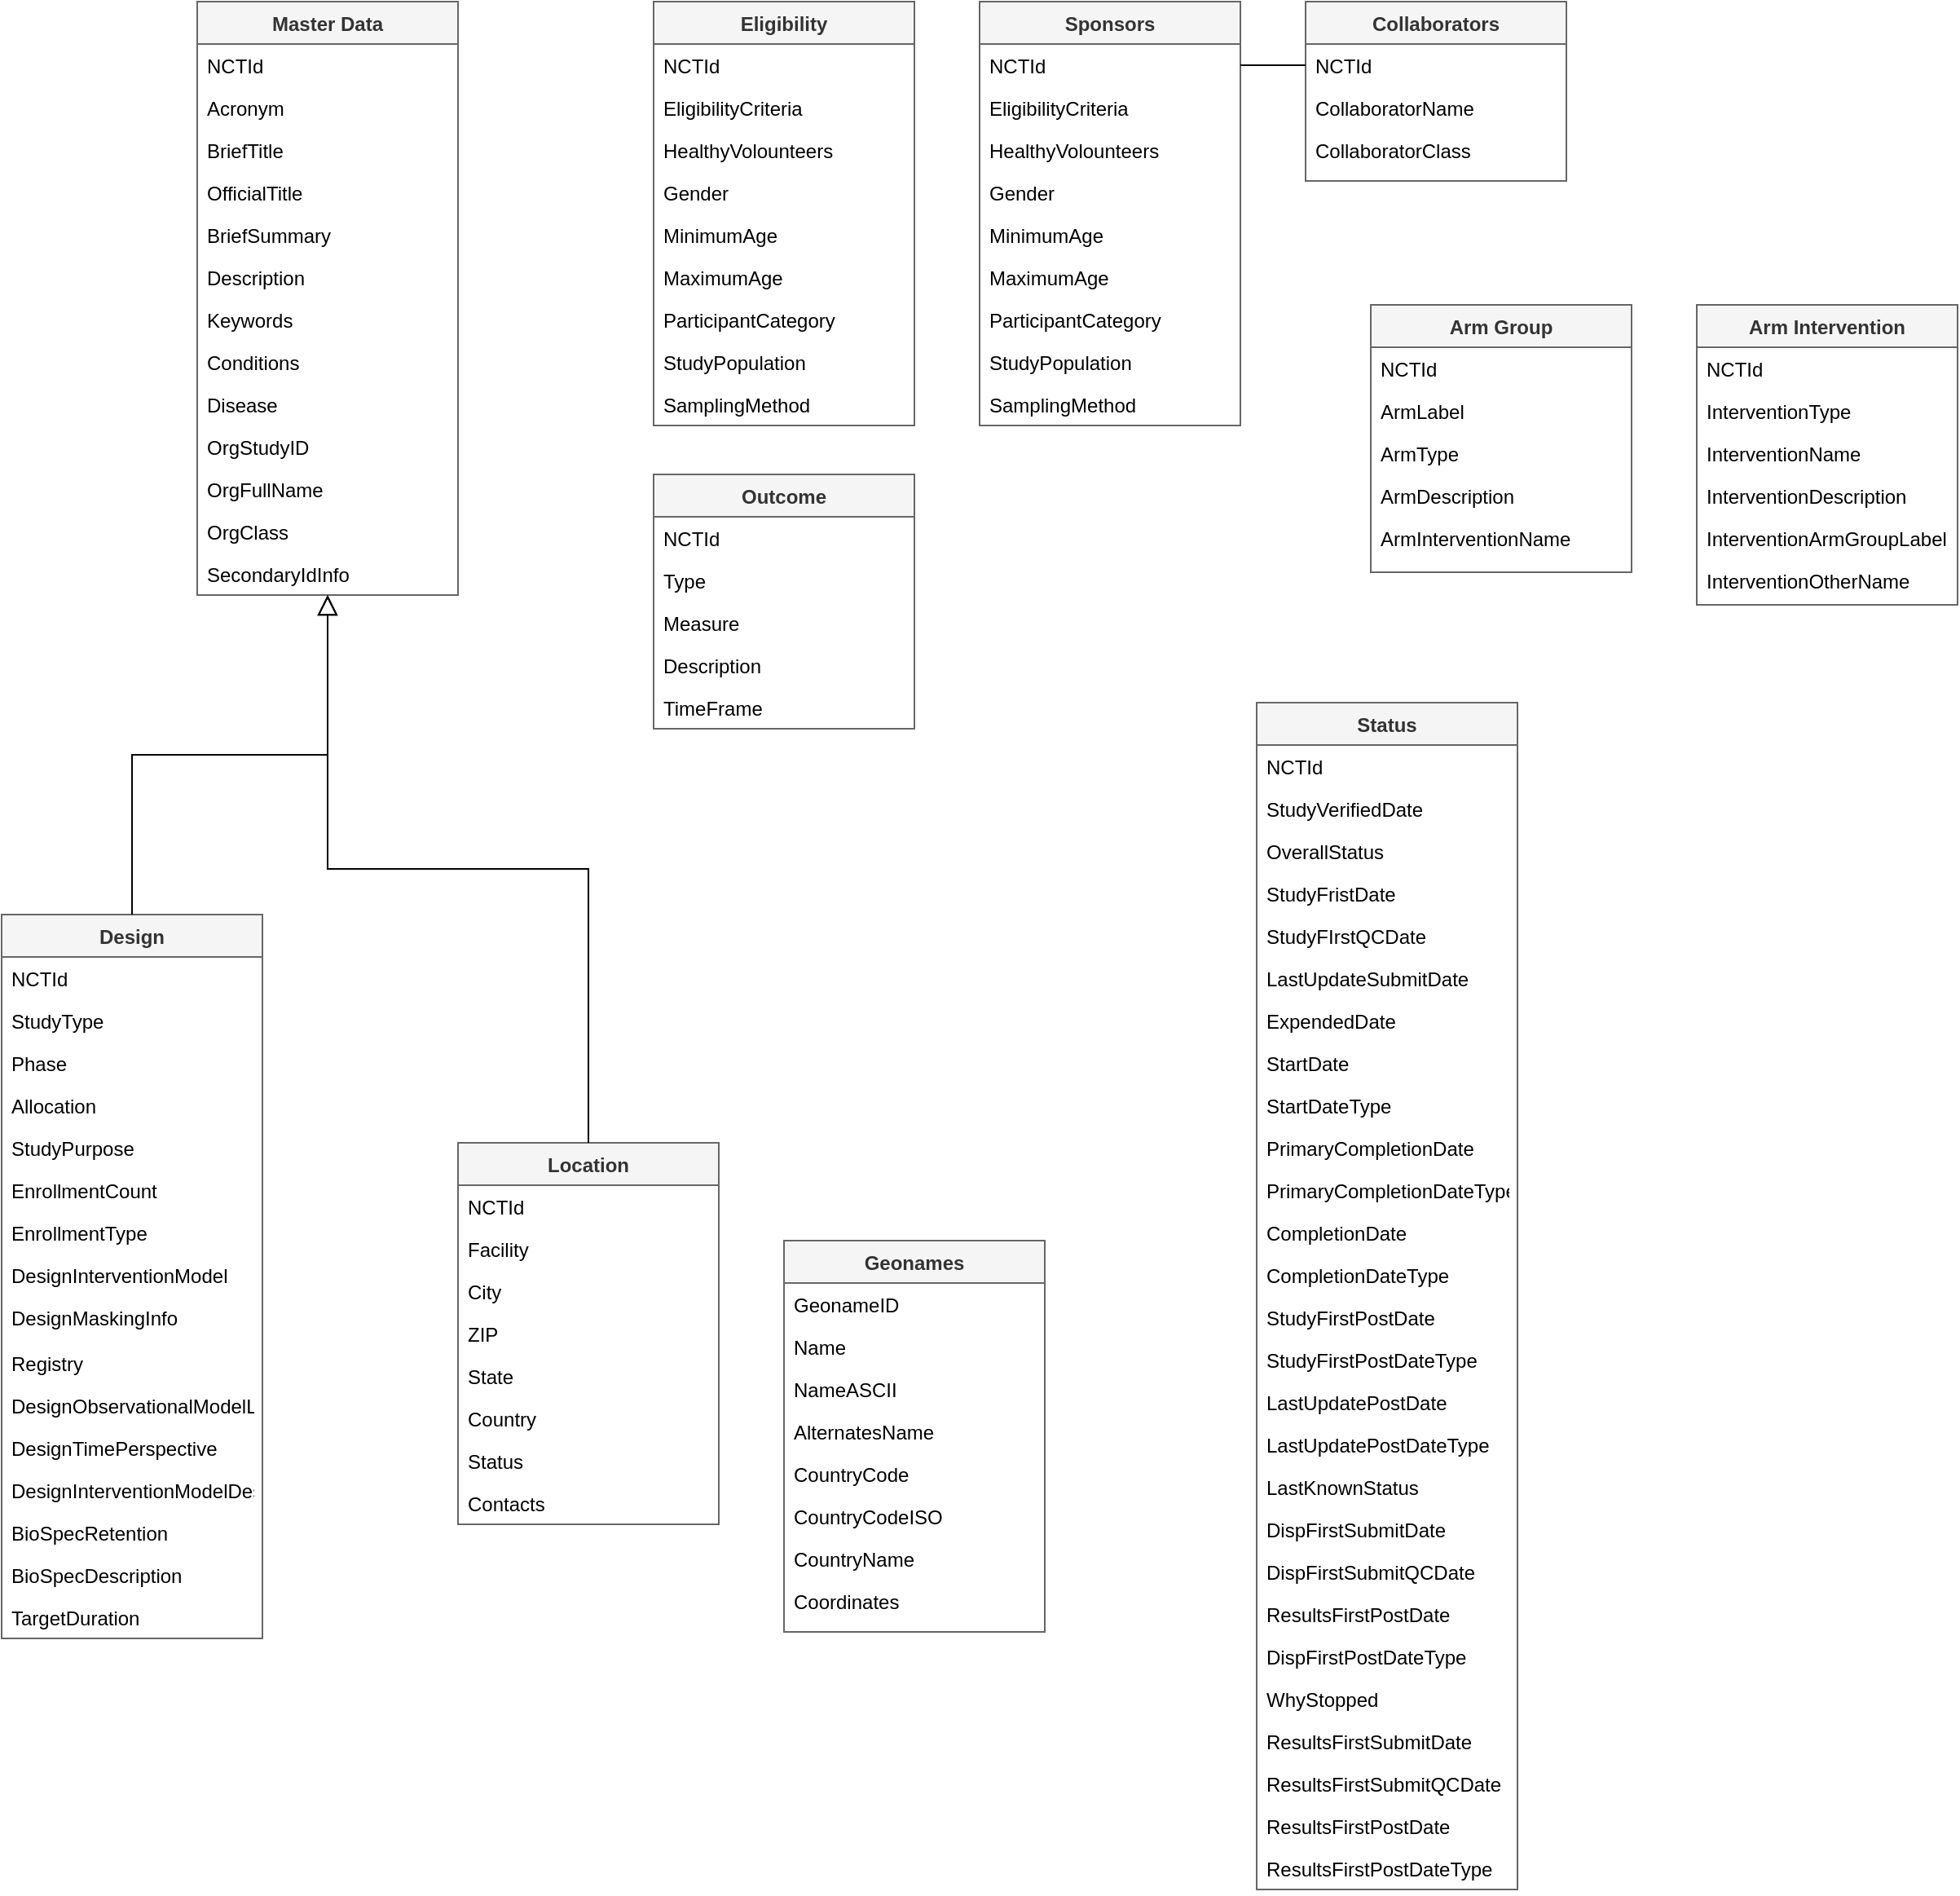 <mxfile version="22.0.4" type="github">
  <diagram id="C5RBs43oDa-KdzZeNtuy" name="Page-1">
    <mxGraphModel dx="1500" dy="809" grid="1" gridSize="10" guides="1" tooltips="1" connect="1" arrows="1" fold="1" page="1" pageScale="1" pageWidth="827" pageHeight="1169" math="0" shadow="0">
      <root>
        <mxCell id="WIyWlLk6GJQsqaUBKTNV-0" />
        <mxCell id="WIyWlLk6GJQsqaUBKTNV-1" parent="WIyWlLk6GJQsqaUBKTNV-0" />
        <mxCell id="zkfFHV4jXpPFQw0GAbJ--0" value="Master Data" style="swimlane;fontStyle=1;align=center;verticalAlign=top;childLayout=stackLayout;horizontal=1;startSize=26;horizontalStack=0;resizeParent=1;resizeLast=0;collapsible=1;marginBottom=0;rounded=0;shadow=0;strokeWidth=1;labelBackgroundColor=none;fillColor=#f5f5f5;fontColor=#333333;strokeColor=#666666;" parent="WIyWlLk6GJQsqaUBKTNV-1" vertex="1">
          <mxGeometry x="200" y="40" width="160" height="364" as="geometry">
            <mxRectangle x="230" y="140" width="160" height="26" as="alternateBounds" />
          </mxGeometry>
        </mxCell>
        <mxCell id="zkfFHV4jXpPFQw0GAbJ--3" value="NCTId" style="text;align=left;verticalAlign=top;spacingLeft=4;spacingRight=4;overflow=hidden;rotatable=0;points=[[0,0.5],[1,0.5]];portConstraint=eastwest;rounded=0;shadow=0;html=0;" parent="zkfFHV4jXpPFQw0GAbJ--0" vertex="1">
          <mxGeometry y="26" width="160" height="26" as="geometry" />
        </mxCell>
        <mxCell id="zkfFHV4jXpPFQw0GAbJ--1" value="Acronym" style="text;align=left;verticalAlign=top;spacingLeft=4;spacingRight=4;overflow=hidden;rotatable=0;points=[[0,0.5],[1,0.5]];portConstraint=eastwest;" parent="zkfFHV4jXpPFQw0GAbJ--0" vertex="1">
          <mxGeometry y="52" width="160" height="26" as="geometry" />
        </mxCell>
        <mxCell id="oVk5hNK8QP9wnkjPrbVl-4" value="BriefTitle" style="text;align=left;verticalAlign=top;spacingLeft=4;spacingRight=4;overflow=hidden;rotatable=0;points=[[0,0.5],[1,0.5]];portConstraint=eastwest;rounded=0;shadow=0;html=0;" parent="zkfFHV4jXpPFQw0GAbJ--0" vertex="1">
          <mxGeometry y="78" width="160" height="26" as="geometry" />
        </mxCell>
        <mxCell id="alWM_vylCskYDQB-iu7o-1" value="OfficialTitle" style="text;align=left;verticalAlign=top;spacingLeft=4;spacingRight=4;overflow=hidden;rotatable=0;points=[[0,0.5],[1,0.5]];portConstraint=eastwest;rounded=0;shadow=0;html=0;" parent="zkfFHV4jXpPFQw0GAbJ--0" vertex="1">
          <mxGeometry y="104" width="160" height="26" as="geometry" />
        </mxCell>
        <mxCell id="alWM_vylCskYDQB-iu7o-2" value="BriefSummary" style="text;align=left;verticalAlign=top;spacingLeft=4;spacingRight=4;overflow=hidden;rotatable=0;points=[[0,0.5],[1,0.5]];portConstraint=eastwest;rounded=0;shadow=0;html=0;" parent="zkfFHV4jXpPFQw0GAbJ--0" vertex="1">
          <mxGeometry y="130" width="160" height="26" as="geometry" />
        </mxCell>
        <mxCell id="alWM_vylCskYDQB-iu7o-5" value="Description" style="text;align=left;verticalAlign=top;spacingLeft=4;spacingRight=4;overflow=hidden;rotatable=0;points=[[0,0.5],[1,0.5]];portConstraint=eastwest;rounded=0;shadow=0;html=0;" parent="zkfFHV4jXpPFQw0GAbJ--0" vertex="1">
          <mxGeometry y="156" width="160" height="26" as="geometry" />
        </mxCell>
        <mxCell id="alWM_vylCskYDQB-iu7o-4" value="Keywords" style="text;align=left;verticalAlign=top;spacingLeft=4;spacingRight=4;overflow=hidden;rotatable=0;points=[[0,0.5],[1,0.5]];portConstraint=eastwest;rounded=0;shadow=0;html=0;" parent="zkfFHV4jXpPFQw0GAbJ--0" vertex="1">
          <mxGeometry y="182" width="160" height="26" as="geometry" />
        </mxCell>
        <mxCell id="alWM_vylCskYDQB-iu7o-3" value="Conditions" style="text;align=left;verticalAlign=top;spacingLeft=4;spacingRight=4;overflow=hidden;rotatable=0;points=[[0,0.5],[1,0.5]];portConstraint=eastwest;rounded=0;shadow=0;html=0;" parent="zkfFHV4jXpPFQw0GAbJ--0" vertex="1">
          <mxGeometry y="208" width="160" height="26" as="geometry" />
        </mxCell>
        <mxCell id="oVk5hNK8QP9wnkjPrbVl-3" value="Disease" style="text;align=left;verticalAlign=top;spacingLeft=4;spacingRight=4;overflow=hidden;rotatable=0;points=[[0,0.5],[1,0.5]];portConstraint=eastwest;rounded=0;shadow=0;html=0;" parent="zkfFHV4jXpPFQw0GAbJ--0" vertex="1">
          <mxGeometry y="234" width="160" height="26" as="geometry" />
        </mxCell>
        <mxCell id="oVk5hNK8QP9wnkjPrbVl-2" value="OrgStudyID" style="text;align=left;verticalAlign=top;spacingLeft=4;spacingRight=4;overflow=hidden;rotatable=0;points=[[0,0.5],[1,0.5]];portConstraint=eastwest;rounded=0;shadow=0;html=0;" parent="zkfFHV4jXpPFQw0GAbJ--0" vertex="1">
          <mxGeometry y="260" width="160" height="26" as="geometry" />
        </mxCell>
        <mxCell id="oVk5hNK8QP9wnkjPrbVl-1" value="OrgFullName" style="text;align=left;verticalAlign=top;spacingLeft=4;spacingRight=4;overflow=hidden;rotatable=0;points=[[0,0.5],[1,0.5]];portConstraint=eastwest;rounded=0;shadow=0;html=0;" parent="zkfFHV4jXpPFQw0GAbJ--0" vertex="1">
          <mxGeometry y="286" width="160" height="26" as="geometry" />
        </mxCell>
        <mxCell id="oVk5hNK8QP9wnkjPrbVl-0" value="OrgClass" style="text;align=left;verticalAlign=top;spacingLeft=4;spacingRight=4;overflow=hidden;rotatable=0;points=[[0,0.5],[1,0.5]];portConstraint=eastwest;rounded=0;shadow=0;html=0;" parent="zkfFHV4jXpPFQw0GAbJ--0" vertex="1">
          <mxGeometry y="312" width="160" height="26" as="geometry" />
        </mxCell>
        <mxCell id="oVk5hNK8QP9wnkjPrbVl-5" value="SecondaryIdInfo" style="text;align=left;verticalAlign=top;spacingLeft=4;spacingRight=4;overflow=hidden;rotatable=0;points=[[0,0.5],[1,0.5]];portConstraint=eastwest;rounded=0;shadow=0;html=0;" parent="zkfFHV4jXpPFQw0GAbJ--0" vertex="1">
          <mxGeometry y="338" width="160" height="26" as="geometry" />
        </mxCell>
        <mxCell id="zkfFHV4jXpPFQw0GAbJ--6" value="Design" style="swimlane;fontStyle=1;align=center;verticalAlign=top;childLayout=stackLayout;horizontal=1;startSize=26;horizontalStack=0;resizeParent=1;resizeLast=0;collapsible=1;marginBottom=0;rounded=0;shadow=0;strokeWidth=1;fillColor=#f5f5f5;fontColor=#333333;strokeColor=#666666;" parent="WIyWlLk6GJQsqaUBKTNV-1" vertex="1">
          <mxGeometry x="80" y="600" width="160" height="444" as="geometry">
            <mxRectangle x="130" y="380" width="160" height="26" as="alternateBounds" />
          </mxGeometry>
        </mxCell>
        <mxCell id="zkfFHV4jXpPFQw0GAbJ--8" value="NCTId" style="text;align=left;verticalAlign=top;spacingLeft=4;spacingRight=4;overflow=hidden;rotatable=0;points=[[0,0.5],[1,0.5]];portConstraint=eastwest;rounded=0;shadow=0;html=0;" parent="zkfFHV4jXpPFQw0GAbJ--6" vertex="1">
          <mxGeometry y="26" width="160" height="26" as="geometry" />
        </mxCell>
        <mxCell id="oVk5hNK8QP9wnkjPrbVl-53" value="StudyType" style="text;align=left;verticalAlign=top;spacingLeft=4;spacingRight=4;overflow=hidden;rotatable=0;points=[[0,0.5],[1,0.5]];portConstraint=eastwest;rounded=0;shadow=0;html=0;" parent="zkfFHV4jXpPFQw0GAbJ--6" vertex="1">
          <mxGeometry y="52" width="160" height="26" as="geometry" />
        </mxCell>
        <mxCell id="oVk5hNK8QP9wnkjPrbVl-52" value="Phase" style="text;align=left;verticalAlign=top;spacingLeft=4;spacingRight=4;overflow=hidden;rotatable=0;points=[[0,0.5],[1,0.5]];portConstraint=eastwest;rounded=0;shadow=0;html=0;" parent="zkfFHV4jXpPFQw0GAbJ--6" vertex="1">
          <mxGeometry y="78" width="160" height="26" as="geometry" />
        </mxCell>
        <mxCell id="oVk5hNK8QP9wnkjPrbVl-51" value="Allocation" style="text;align=left;verticalAlign=top;spacingLeft=4;spacingRight=4;overflow=hidden;rotatable=0;points=[[0,0.5],[1,0.5]];portConstraint=eastwest;rounded=0;shadow=0;html=0;" parent="zkfFHV4jXpPFQw0GAbJ--6" vertex="1">
          <mxGeometry y="104" width="160" height="26" as="geometry" />
        </mxCell>
        <mxCell id="oVk5hNK8QP9wnkjPrbVl-49" value="StudyPurpose" style="text;align=left;verticalAlign=top;spacingLeft=4;spacingRight=4;overflow=hidden;rotatable=0;points=[[0,0.5],[1,0.5]];portConstraint=eastwest;rounded=0;shadow=0;html=0;" parent="zkfFHV4jXpPFQw0GAbJ--6" vertex="1">
          <mxGeometry y="130" width="160" height="26" as="geometry" />
        </mxCell>
        <mxCell id="oVk5hNK8QP9wnkjPrbVl-47" value="EnrollmentCount" style="text;align=left;verticalAlign=top;spacingLeft=4;spacingRight=4;overflow=hidden;rotatable=0;points=[[0,0.5],[1,0.5]];portConstraint=eastwest;rounded=0;shadow=0;html=0;" parent="zkfFHV4jXpPFQw0GAbJ--6" vertex="1">
          <mxGeometry y="156" width="160" height="26" as="geometry" />
        </mxCell>
        <mxCell id="oVk5hNK8QP9wnkjPrbVl-46" value="EnrollmentType" style="text;align=left;verticalAlign=top;spacingLeft=4;spacingRight=4;overflow=hidden;rotatable=0;points=[[0,0.5],[1,0.5]];portConstraint=eastwest;rounded=0;shadow=0;html=0;" parent="zkfFHV4jXpPFQw0GAbJ--6" vertex="1">
          <mxGeometry y="182" width="160" height="26" as="geometry" />
        </mxCell>
        <mxCell id="oVk5hNK8QP9wnkjPrbVl-50" value="DesignInterventionModel" style="text;align=left;verticalAlign=top;spacingLeft=4;spacingRight=4;overflow=hidden;rotatable=0;points=[[0,0.5],[1,0.5]];portConstraint=eastwest;rounded=0;shadow=0;html=0;" parent="zkfFHV4jXpPFQw0GAbJ--6" vertex="1">
          <mxGeometry y="208" width="160" height="26" as="geometry" />
        </mxCell>
        <mxCell id="oVk5hNK8QP9wnkjPrbVl-48" value="DesignMaskingInfo" style="text;align=left;verticalAlign=top;spacingLeft=4;spacingRight=4;overflow=hidden;rotatable=0;points=[[0,0.5],[1,0.5]];portConstraint=eastwest;rounded=0;shadow=0;html=0;" parent="zkfFHV4jXpPFQw0GAbJ--6" vertex="1">
          <mxGeometry y="234" width="160" height="28" as="geometry" />
        </mxCell>
        <mxCell id="oVk5hNK8QP9wnkjPrbVl-45" value="Registry" style="text;align=left;verticalAlign=top;spacingLeft=4;spacingRight=4;overflow=hidden;rotatable=0;points=[[0,0.5],[1,0.5]];portConstraint=eastwest;rounded=0;shadow=0;html=0;" parent="zkfFHV4jXpPFQw0GAbJ--6" vertex="1">
          <mxGeometry y="262" width="160" height="26" as="geometry" />
        </mxCell>
        <mxCell id="oVk5hNK8QP9wnkjPrbVl-44" value="DesignObservationalModelList" style="text;align=left;verticalAlign=top;spacingLeft=4;spacingRight=4;overflow=hidden;rotatable=0;points=[[0,0.5],[1,0.5]];portConstraint=eastwest;rounded=0;shadow=0;html=0;" parent="zkfFHV4jXpPFQw0GAbJ--6" vertex="1">
          <mxGeometry y="288" width="160" height="26" as="geometry" />
        </mxCell>
        <mxCell id="oVk5hNK8QP9wnkjPrbVl-57" value="DesignTimePerspective" style="text;align=left;verticalAlign=top;spacingLeft=4;spacingRight=4;overflow=hidden;rotatable=0;points=[[0,0.5],[1,0.5]];portConstraint=eastwest;rounded=0;shadow=0;html=0;" parent="zkfFHV4jXpPFQw0GAbJ--6" vertex="1">
          <mxGeometry y="314" width="160" height="26" as="geometry" />
        </mxCell>
        <mxCell id="oVk5hNK8QP9wnkjPrbVl-56" value="DesignInterventionModelDescription" style="text;align=left;verticalAlign=top;spacingLeft=4;spacingRight=4;overflow=hidden;rotatable=0;points=[[0,0.5],[1,0.5]];portConstraint=eastwest;rounded=0;shadow=0;html=0;" parent="zkfFHV4jXpPFQw0GAbJ--6" vertex="1">
          <mxGeometry y="340" width="160" height="26" as="geometry" />
        </mxCell>
        <mxCell id="oVk5hNK8QP9wnkjPrbVl-55" value="BioSpecRetention" style="text;align=left;verticalAlign=top;spacingLeft=4;spacingRight=4;overflow=hidden;rotatable=0;points=[[0,0.5],[1,0.5]];portConstraint=eastwest;rounded=0;shadow=0;html=0;" parent="zkfFHV4jXpPFQw0GAbJ--6" vertex="1">
          <mxGeometry y="366" width="160" height="26" as="geometry" />
        </mxCell>
        <mxCell id="oVk5hNK8QP9wnkjPrbVl-54" value="BioSpecDescription" style="text;align=left;verticalAlign=top;spacingLeft=4;spacingRight=4;overflow=hidden;rotatable=0;points=[[0,0.5],[1,0.5]];portConstraint=eastwest;rounded=0;shadow=0;html=0;" parent="zkfFHV4jXpPFQw0GAbJ--6" vertex="1">
          <mxGeometry y="392" width="160" height="26" as="geometry" />
        </mxCell>
        <mxCell id="oVk5hNK8QP9wnkjPrbVl-58" value="TargetDuration" style="text;align=left;verticalAlign=top;spacingLeft=4;spacingRight=4;overflow=hidden;rotatable=0;points=[[0,0.5],[1,0.5]];portConstraint=eastwest;rounded=0;shadow=0;html=0;" parent="zkfFHV4jXpPFQw0GAbJ--6" vertex="1">
          <mxGeometry y="418" width="160" height="26" as="geometry" />
        </mxCell>
        <mxCell id="zkfFHV4jXpPFQw0GAbJ--12" value="" style="endArrow=block;endSize=10;endFill=0;shadow=0;strokeWidth=1;rounded=0;edgeStyle=elbowEdgeStyle;elbow=vertical;" parent="WIyWlLk6GJQsqaUBKTNV-1" source="zkfFHV4jXpPFQw0GAbJ--6" target="zkfFHV4jXpPFQw0GAbJ--0" edge="1">
          <mxGeometry width="160" relative="1" as="geometry">
            <mxPoint x="200" y="203" as="sourcePoint" />
            <mxPoint x="200" y="203" as="targetPoint" />
          </mxGeometry>
        </mxCell>
        <mxCell id="zkfFHV4jXpPFQw0GAbJ--13" value="Location" style="swimlane;fontStyle=1;align=center;verticalAlign=top;childLayout=stackLayout;horizontal=1;startSize=26;horizontalStack=0;resizeParent=1;resizeLast=0;collapsible=1;marginBottom=0;rounded=0;shadow=0;strokeWidth=1;fillColor=#f5f5f5;fontColor=#333333;strokeColor=#666666;" parent="WIyWlLk6GJQsqaUBKTNV-1" vertex="1">
          <mxGeometry x="360" y="740" width="160" height="234" as="geometry">
            <mxRectangle x="340" y="380" width="170" height="26" as="alternateBounds" />
          </mxGeometry>
        </mxCell>
        <mxCell id="zkfFHV4jXpPFQw0GAbJ--14" value="NCTId" style="text;align=left;verticalAlign=top;spacingLeft=4;spacingRight=4;overflow=hidden;rotatable=0;points=[[0,0.5],[1,0.5]];portConstraint=eastwest;" parent="zkfFHV4jXpPFQw0GAbJ--13" vertex="1">
          <mxGeometry y="26" width="160" height="26" as="geometry" />
        </mxCell>
        <mxCell id="oVk5hNK8QP9wnkjPrbVl-65" value="Facility" style="text;align=left;verticalAlign=top;spacingLeft=4;spacingRight=4;overflow=hidden;rotatable=0;points=[[0,0.5],[1,0.5]];portConstraint=eastwest;" parent="zkfFHV4jXpPFQw0GAbJ--13" vertex="1">
          <mxGeometry y="52" width="160" height="26" as="geometry" />
        </mxCell>
        <mxCell id="oVk5hNK8QP9wnkjPrbVl-64" value="City" style="text;align=left;verticalAlign=top;spacingLeft=4;spacingRight=4;overflow=hidden;rotatable=0;points=[[0,0.5],[1,0.5]];portConstraint=eastwest;" parent="zkfFHV4jXpPFQw0GAbJ--13" vertex="1">
          <mxGeometry y="78" width="160" height="26" as="geometry" />
        </mxCell>
        <mxCell id="oVk5hNK8QP9wnkjPrbVl-63" value="ZIP" style="text;align=left;verticalAlign=top;spacingLeft=4;spacingRight=4;overflow=hidden;rotatable=0;points=[[0,0.5],[1,0.5]];portConstraint=eastwest;" parent="zkfFHV4jXpPFQw0GAbJ--13" vertex="1">
          <mxGeometry y="104" width="160" height="26" as="geometry" />
        </mxCell>
        <mxCell id="oVk5hNK8QP9wnkjPrbVl-61" value="State" style="text;align=left;verticalAlign=top;spacingLeft=4;spacingRight=4;overflow=hidden;rotatable=0;points=[[0,0.5],[1,0.5]];portConstraint=eastwest;" parent="zkfFHV4jXpPFQw0GAbJ--13" vertex="1">
          <mxGeometry y="130" width="160" height="26" as="geometry" />
        </mxCell>
        <mxCell id="oVk5hNK8QP9wnkjPrbVl-62" value="Country" style="text;align=left;verticalAlign=top;spacingLeft=4;spacingRight=4;overflow=hidden;rotatable=0;points=[[0,0.5],[1,0.5]];portConstraint=eastwest;" parent="zkfFHV4jXpPFQw0GAbJ--13" vertex="1">
          <mxGeometry y="156" width="160" height="26" as="geometry" />
        </mxCell>
        <mxCell id="oVk5hNK8QP9wnkjPrbVl-60" value="Status" style="text;align=left;verticalAlign=top;spacingLeft=4;spacingRight=4;overflow=hidden;rotatable=0;points=[[0,0.5],[1,0.5]];portConstraint=eastwest;" parent="zkfFHV4jXpPFQw0GAbJ--13" vertex="1">
          <mxGeometry y="182" width="160" height="26" as="geometry" />
        </mxCell>
        <mxCell id="oVk5hNK8QP9wnkjPrbVl-59" value="Contacts" style="text;align=left;verticalAlign=top;spacingLeft=4;spacingRight=4;overflow=hidden;rotatable=0;points=[[0,0.5],[1,0.5]];portConstraint=eastwest;" parent="zkfFHV4jXpPFQw0GAbJ--13" vertex="1">
          <mxGeometry y="208" width="160" height="26" as="geometry" />
        </mxCell>
        <mxCell id="zkfFHV4jXpPFQw0GAbJ--16" value="" style="endArrow=block;endSize=10;endFill=0;shadow=0;strokeWidth=1;rounded=0;edgeStyle=elbowEdgeStyle;elbow=vertical;" parent="WIyWlLk6GJQsqaUBKTNV-1" source="zkfFHV4jXpPFQw0GAbJ--13" target="zkfFHV4jXpPFQw0GAbJ--0" edge="1">
          <mxGeometry width="160" relative="1" as="geometry">
            <mxPoint x="210" y="373" as="sourcePoint" />
            <mxPoint x="310" y="271" as="targetPoint" />
          </mxGeometry>
        </mxCell>
        <mxCell id="alWM_vylCskYDQB-iu7o-15" value="Outcome" style="swimlane;fontStyle=1;align=center;verticalAlign=top;childLayout=stackLayout;horizontal=1;startSize=26;horizontalStack=0;resizeParent=1;resizeLast=0;collapsible=1;marginBottom=0;rounded=0;shadow=0;strokeWidth=1;fillColor=#f5f5f5;fontColor=#333333;strokeColor=#666666;" parent="WIyWlLk6GJQsqaUBKTNV-1" vertex="1">
          <mxGeometry x="480" y="330" width="160" height="156" as="geometry">
            <mxRectangle x="340" y="380" width="170" height="26" as="alternateBounds" />
          </mxGeometry>
        </mxCell>
        <mxCell id="oVk5hNK8QP9wnkjPrbVl-7" value="NCTId" style="text;align=left;verticalAlign=top;spacingLeft=4;spacingRight=4;overflow=hidden;rotatable=0;points=[[0,0.5],[1,0.5]];portConstraint=eastwest;" parent="alWM_vylCskYDQB-iu7o-15" vertex="1">
          <mxGeometry y="26" width="160" height="26" as="geometry" />
        </mxCell>
        <mxCell id="oVk5hNK8QP9wnkjPrbVl-43" value="Type" style="text;align=left;verticalAlign=top;spacingLeft=4;spacingRight=4;overflow=hidden;rotatable=0;points=[[0,0.5],[1,0.5]];portConstraint=eastwest;" parent="alWM_vylCskYDQB-iu7o-15" vertex="1">
          <mxGeometry y="52" width="160" height="26" as="geometry" />
        </mxCell>
        <mxCell id="alWM_vylCskYDQB-iu7o-21" value="Measure" style="text;align=left;verticalAlign=top;spacingLeft=4;spacingRight=4;overflow=hidden;rotatable=0;points=[[0,0.5],[1,0.5]];portConstraint=eastwest;" parent="alWM_vylCskYDQB-iu7o-15" vertex="1">
          <mxGeometry y="78" width="160" height="26" as="geometry" />
        </mxCell>
        <mxCell id="alWM_vylCskYDQB-iu7o-20" value="Description" style="text;align=left;verticalAlign=top;spacingLeft=4;spacingRight=4;overflow=hidden;rotatable=0;points=[[0,0.5],[1,0.5]];portConstraint=eastwest;" parent="alWM_vylCskYDQB-iu7o-15" vertex="1">
          <mxGeometry y="104" width="160" height="26" as="geometry" />
        </mxCell>
        <mxCell id="alWM_vylCskYDQB-iu7o-19" value="TimeFrame" style="text;align=left;verticalAlign=top;spacingLeft=4;spacingRight=4;overflow=hidden;rotatable=0;points=[[0,0.5],[1,0.5]];portConstraint=eastwest;" parent="alWM_vylCskYDQB-iu7o-15" vertex="1">
          <mxGeometry y="130" width="160" height="26" as="geometry" />
        </mxCell>
        <mxCell id="oVk5hNK8QP9wnkjPrbVl-9" value="Eligibility" style="swimlane;fontStyle=1;align=center;verticalAlign=top;childLayout=stackLayout;horizontal=1;startSize=26;horizontalStack=0;resizeParent=1;resizeLast=0;collapsible=1;marginBottom=0;rounded=0;shadow=0;strokeWidth=1;fillColor=#f5f5f5;fontColor=#333333;strokeColor=#666666;" parent="WIyWlLk6GJQsqaUBKTNV-1" vertex="1">
          <mxGeometry x="480" y="40" width="160" height="260" as="geometry">
            <mxRectangle x="550" y="140" width="160" height="26" as="alternateBounds" />
          </mxGeometry>
        </mxCell>
        <mxCell id="oVk5hNK8QP9wnkjPrbVl-10" value="NCTId" style="text;align=left;verticalAlign=top;spacingLeft=4;spacingRight=4;overflow=hidden;rotatable=0;points=[[0,0.5],[1,0.5]];portConstraint=eastwest;" parent="oVk5hNK8QP9wnkjPrbVl-9" vertex="1">
          <mxGeometry y="26" width="160" height="26" as="geometry" />
        </mxCell>
        <mxCell id="oVk5hNK8QP9wnkjPrbVl-11" value="EligibilityCriteria" style="text;align=left;verticalAlign=top;spacingLeft=4;spacingRight=4;overflow=hidden;rotatable=0;points=[[0,0.5],[1,0.5]];portConstraint=eastwest;rounded=0;shadow=0;html=0;" parent="oVk5hNK8QP9wnkjPrbVl-9" vertex="1">
          <mxGeometry y="52" width="160" height="26" as="geometry" />
        </mxCell>
        <mxCell id="oVk5hNK8QP9wnkjPrbVl-12" value="HealthyVolounteers" style="text;align=left;verticalAlign=top;spacingLeft=4;spacingRight=4;overflow=hidden;rotatable=0;points=[[0,0.5],[1,0.5]];portConstraint=eastwest;rounded=0;shadow=0;html=0;" parent="oVk5hNK8QP9wnkjPrbVl-9" vertex="1">
          <mxGeometry y="78" width="160" height="26" as="geometry" />
        </mxCell>
        <mxCell id="oVk5hNK8QP9wnkjPrbVl-13" value="Gender" style="text;align=left;verticalAlign=top;spacingLeft=4;spacingRight=4;overflow=hidden;rotatable=0;points=[[0,0.5],[1,0.5]];portConstraint=eastwest;rounded=0;shadow=0;html=0;" parent="oVk5hNK8QP9wnkjPrbVl-9" vertex="1">
          <mxGeometry y="104" width="160" height="26" as="geometry" />
        </mxCell>
        <mxCell id="oVk5hNK8QP9wnkjPrbVl-14" value="MinimumAge" style="text;align=left;verticalAlign=top;spacingLeft=4;spacingRight=4;overflow=hidden;rotatable=0;points=[[0,0.5],[1,0.5]];portConstraint=eastwest;rounded=0;shadow=0;html=0;" parent="oVk5hNK8QP9wnkjPrbVl-9" vertex="1">
          <mxGeometry y="130" width="160" height="26" as="geometry" />
        </mxCell>
        <mxCell id="oVk5hNK8QP9wnkjPrbVl-21" value="MaximumAge" style="text;align=left;verticalAlign=top;spacingLeft=4;spacingRight=4;overflow=hidden;rotatable=0;points=[[0,0.5],[1,0.5]];portConstraint=eastwest;rounded=0;shadow=0;html=0;" parent="oVk5hNK8QP9wnkjPrbVl-9" vertex="1">
          <mxGeometry y="156" width="160" height="26" as="geometry" />
        </mxCell>
        <mxCell id="oVk5hNK8QP9wnkjPrbVl-20" value="ParticipantCategory" style="text;align=left;verticalAlign=top;spacingLeft=4;spacingRight=4;overflow=hidden;rotatable=0;points=[[0,0.5],[1,0.5]];portConstraint=eastwest;rounded=0;shadow=0;html=0;" parent="oVk5hNK8QP9wnkjPrbVl-9" vertex="1">
          <mxGeometry y="182" width="160" height="26" as="geometry" />
        </mxCell>
        <mxCell id="oVk5hNK8QP9wnkjPrbVl-19" value="StudyPopulation" style="text;align=left;verticalAlign=top;spacingLeft=4;spacingRight=4;overflow=hidden;rotatable=0;points=[[0,0.5],[1,0.5]];portConstraint=eastwest;rounded=0;shadow=0;html=0;" parent="oVk5hNK8QP9wnkjPrbVl-9" vertex="1">
          <mxGeometry y="208" width="160" height="26" as="geometry" />
        </mxCell>
        <mxCell id="oVk5hNK8QP9wnkjPrbVl-18" value="SamplingMethod" style="text;align=left;verticalAlign=top;spacingLeft=4;spacingRight=4;overflow=hidden;rotatable=0;points=[[0,0.5],[1,0.5]];portConstraint=eastwest;rounded=0;shadow=0;html=0;" parent="oVk5hNK8QP9wnkjPrbVl-9" vertex="1">
          <mxGeometry y="234" width="160" height="26" as="geometry" />
        </mxCell>
        <mxCell id="oVk5hNK8QP9wnkjPrbVl-22" value="Sponsors" style="swimlane;fontStyle=1;align=center;verticalAlign=top;childLayout=stackLayout;horizontal=1;startSize=26;horizontalStack=0;resizeParent=1;resizeLast=0;collapsible=1;marginBottom=0;rounded=0;shadow=0;strokeWidth=1;fillColor=#f5f5f5;fontColor=#333333;strokeColor=#666666;" parent="WIyWlLk6GJQsqaUBKTNV-1" vertex="1">
          <mxGeometry x="680" y="40" width="160" height="260" as="geometry">
            <mxRectangle x="550" y="140" width="160" height="26" as="alternateBounds" />
          </mxGeometry>
        </mxCell>
        <mxCell id="oVk5hNK8QP9wnkjPrbVl-23" value="NCTId" style="text;align=left;verticalAlign=top;spacingLeft=4;spacingRight=4;overflow=hidden;rotatable=0;points=[[0,0.5],[1,0.5]];portConstraint=eastwest;" parent="oVk5hNK8QP9wnkjPrbVl-22" vertex="1">
          <mxGeometry y="26" width="160" height="26" as="geometry" />
        </mxCell>
        <mxCell id="oVk5hNK8QP9wnkjPrbVl-24" value="EligibilityCriteria" style="text;align=left;verticalAlign=top;spacingLeft=4;spacingRight=4;overflow=hidden;rotatable=0;points=[[0,0.5],[1,0.5]];portConstraint=eastwest;rounded=0;shadow=0;html=0;" parent="oVk5hNK8QP9wnkjPrbVl-22" vertex="1">
          <mxGeometry y="52" width="160" height="26" as="geometry" />
        </mxCell>
        <mxCell id="oVk5hNK8QP9wnkjPrbVl-25" value="HealthyVolounteers" style="text;align=left;verticalAlign=top;spacingLeft=4;spacingRight=4;overflow=hidden;rotatable=0;points=[[0,0.5],[1,0.5]];portConstraint=eastwest;rounded=0;shadow=0;html=0;" parent="oVk5hNK8QP9wnkjPrbVl-22" vertex="1">
          <mxGeometry y="78" width="160" height="26" as="geometry" />
        </mxCell>
        <mxCell id="oVk5hNK8QP9wnkjPrbVl-26" value="Gender" style="text;align=left;verticalAlign=top;spacingLeft=4;spacingRight=4;overflow=hidden;rotatable=0;points=[[0,0.5],[1,0.5]];portConstraint=eastwest;rounded=0;shadow=0;html=0;" parent="oVk5hNK8QP9wnkjPrbVl-22" vertex="1">
          <mxGeometry y="104" width="160" height="26" as="geometry" />
        </mxCell>
        <mxCell id="oVk5hNK8QP9wnkjPrbVl-27" value="MinimumAge" style="text;align=left;verticalAlign=top;spacingLeft=4;spacingRight=4;overflow=hidden;rotatable=0;points=[[0,0.5],[1,0.5]];portConstraint=eastwest;rounded=0;shadow=0;html=0;" parent="oVk5hNK8QP9wnkjPrbVl-22" vertex="1">
          <mxGeometry y="130" width="160" height="26" as="geometry" />
        </mxCell>
        <mxCell id="oVk5hNK8QP9wnkjPrbVl-28" value="MaximumAge" style="text;align=left;verticalAlign=top;spacingLeft=4;spacingRight=4;overflow=hidden;rotatable=0;points=[[0,0.5],[1,0.5]];portConstraint=eastwest;rounded=0;shadow=0;html=0;" parent="oVk5hNK8QP9wnkjPrbVl-22" vertex="1">
          <mxGeometry y="156" width="160" height="26" as="geometry" />
        </mxCell>
        <mxCell id="oVk5hNK8QP9wnkjPrbVl-29" value="ParticipantCategory" style="text;align=left;verticalAlign=top;spacingLeft=4;spacingRight=4;overflow=hidden;rotatable=0;points=[[0,0.5],[1,0.5]];portConstraint=eastwest;rounded=0;shadow=0;html=0;" parent="oVk5hNK8QP9wnkjPrbVl-22" vertex="1">
          <mxGeometry y="182" width="160" height="26" as="geometry" />
        </mxCell>
        <mxCell id="oVk5hNK8QP9wnkjPrbVl-30" value="StudyPopulation" style="text;align=left;verticalAlign=top;spacingLeft=4;spacingRight=4;overflow=hidden;rotatable=0;points=[[0,0.5],[1,0.5]];portConstraint=eastwest;rounded=0;shadow=0;html=0;" parent="oVk5hNK8QP9wnkjPrbVl-22" vertex="1">
          <mxGeometry y="208" width="160" height="26" as="geometry" />
        </mxCell>
        <mxCell id="oVk5hNK8QP9wnkjPrbVl-31" value="SamplingMethod" style="text;align=left;verticalAlign=top;spacingLeft=4;spacingRight=4;overflow=hidden;rotatable=0;points=[[0,0.5],[1,0.5]];portConstraint=eastwest;rounded=0;shadow=0;html=0;" parent="oVk5hNK8QP9wnkjPrbVl-22" vertex="1">
          <mxGeometry y="234" width="160" height="26" as="geometry" />
        </mxCell>
        <mxCell id="oVk5hNK8QP9wnkjPrbVl-32" value="Collaborators" style="swimlane;fontStyle=1;align=center;verticalAlign=top;childLayout=stackLayout;horizontal=1;startSize=26;horizontalStack=0;resizeParent=1;resizeLast=0;collapsible=1;marginBottom=0;rounded=0;shadow=0;strokeWidth=1;fillColor=#f5f5f5;fontColor=#333333;strokeColor=#666666;" parent="WIyWlLk6GJQsqaUBKTNV-1" vertex="1">
          <mxGeometry x="880" y="40" width="160" height="110" as="geometry">
            <mxRectangle x="550" y="140" width="160" height="26" as="alternateBounds" />
          </mxGeometry>
        </mxCell>
        <mxCell id="oVk5hNK8QP9wnkjPrbVl-33" value="NCTId" style="text;align=left;verticalAlign=top;spacingLeft=4;spacingRight=4;overflow=hidden;rotatable=0;points=[[0,0.5],[1,0.5]];portConstraint=eastwest;" parent="oVk5hNK8QP9wnkjPrbVl-32" vertex="1">
          <mxGeometry y="26" width="160" height="26" as="geometry" />
        </mxCell>
        <mxCell id="oVk5hNK8QP9wnkjPrbVl-34" value="CollaboratorName" style="text;align=left;verticalAlign=top;spacingLeft=4;spacingRight=4;overflow=hidden;rotatable=0;points=[[0,0.5],[1,0.5]];portConstraint=eastwest;rounded=0;shadow=0;html=0;" parent="oVk5hNK8QP9wnkjPrbVl-32" vertex="1">
          <mxGeometry y="52" width="160" height="26" as="geometry" />
        </mxCell>
        <mxCell id="oVk5hNK8QP9wnkjPrbVl-35" value="CollaboratorClass" style="text;align=left;verticalAlign=top;spacingLeft=4;spacingRight=4;overflow=hidden;rotatable=0;points=[[0,0.5],[1,0.5]];portConstraint=eastwest;rounded=0;shadow=0;html=0;" parent="oVk5hNK8QP9wnkjPrbVl-32" vertex="1">
          <mxGeometry y="78" width="160" height="26" as="geometry" />
        </mxCell>
        <mxCell id="oVk5hNK8QP9wnkjPrbVl-42" value="" style="edgeStyle=none;rounded=0;orthogonalLoop=1;jettySize=auto;html=1;entryX=0;entryY=0.5;entryDx=0;entryDy=0;horizontal=1;endArrow=none;endFill=0;exitX=1;exitY=0.5;exitDx=0;exitDy=0;" parent="WIyWlLk6GJQsqaUBKTNV-1" source="oVk5hNK8QP9wnkjPrbVl-23" target="oVk5hNK8QP9wnkjPrbVl-33" edge="1">
          <mxGeometry relative="1" as="geometry" />
        </mxCell>
        <mxCell id="oVk5hNK8QP9wnkjPrbVl-66" value="Status" style="swimlane;fontStyle=1;align=center;verticalAlign=top;childLayout=stackLayout;horizontal=1;startSize=26;horizontalStack=0;resizeParent=1;resizeLast=0;collapsible=1;marginBottom=0;rounded=0;shadow=0;strokeWidth=1;fillColor=#f5f5f5;fontColor=#333333;strokeColor=#666666;" parent="WIyWlLk6GJQsqaUBKTNV-1" vertex="1">
          <mxGeometry x="850" y="470" width="160" height="728" as="geometry">
            <mxRectangle x="550" y="140" width="160" height="26" as="alternateBounds" />
          </mxGeometry>
        </mxCell>
        <mxCell id="oVk5hNK8QP9wnkjPrbVl-67" value="NCTId" style="text;align=left;verticalAlign=top;spacingLeft=4;spacingRight=4;overflow=hidden;rotatable=0;points=[[0,0.5],[1,0.5]];portConstraint=eastwest;" parent="oVk5hNK8QP9wnkjPrbVl-66" vertex="1">
          <mxGeometry y="26" width="160" height="26" as="geometry" />
        </mxCell>
        <mxCell id="oVk5hNK8QP9wnkjPrbVl-68" value="StudyVerifiedDate" style="text;align=left;verticalAlign=top;spacingLeft=4;spacingRight=4;overflow=hidden;rotatable=0;points=[[0,0.5],[1,0.5]];portConstraint=eastwest;rounded=0;shadow=0;html=0;" parent="oVk5hNK8QP9wnkjPrbVl-66" vertex="1">
          <mxGeometry y="52" width="160" height="26" as="geometry" />
        </mxCell>
        <mxCell id="oVk5hNK8QP9wnkjPrbVl-71" value="OverallStatus" style="text;align=left;verticalAlign=top;spacingLeft=4;spacingRight=4;overflow=hidden;rotatable=0;points=[[0,0.5],[1,0.5]];portConstraint=eastwest;rounded=0;shadow=0;html=0;" parent="oVk5hNK8QP9wnkjPrbVl-66" vertex="1">
          <mxGeometry y="78" width="160" height="26" as="geometry" />
        </mxCell>
        <mxCell id="oVk5hNK8QP9wnkjPrbVl-72" value="StudyFristDate" style="text;align=left;verticalAlign=top;spacingLeft=4;spacingRight=4;overflow=hidden;rotatable=0;points=[[0,0.5],[1,0.5]];portConstraint=eastwest;rounded=0;shadow=0;html=0;" parent="oVk5hNK8QP9wnkjPrbVl-66" vertex="1">
          <mxGeometry y="104" width="160" height="26" as="geometry" />
        </mxCell>
        <mxCell id="oVk5hNK8QP9wnkjPrbVl-73" value="StudyFIrstQCDate" style="text;align=left;verticalAlign=top;spacingLeft=4;spacingRight=4;overflow=hidden;rotatable=0;points=[[0,0.5],[1,0.5]];portConstraint=eastwest;rounded=0;shadow=0;html=0;" parent="oVk5hNK8QP9wnkjPrbVl-66" vertex="1">
          <mxGeometry y="130" width="160" height="26" as="geometry" />
        </mxCell>
        <mxCell id="oVk5hNK8QP9wnkjPrbVl-74" value="LastUpdateSubmitDate" style="text;align=left;verticalAlign=top;spacingLeft=4;spacingRight=4;overflow=hidden;rotatable=0;points=[[0,0.5],[1,0.5]];portConstraint=eastwest;rounded=0;shadow=0;html=0;" parent="oVk5hNK8QP9wnkjPrbVl-66" vertex="1">
          <mxGeometry y="156" width="160" height="26" as="geometry" />
        </mxCell>
        <mxCell id="oVk5hNK8QP9wnkjPrbVl-75" value="ExpendedDate" style="text;align=left;verticalAlign=top;spacingLeft=4;spacingRight=4;overflow=hidden;rotatable=0;points=[[0,0.5],[1,0.5]];portConstraint=eastwest;rounded=0;shadow=0;html=0;" parent="oVk5hNK8QP9wnkjPrbVl-66" vertex="1">
          <mxGeometry y="182" width="160" height="26" as="geometry" />
        </mxCell>
        <mxCell id="l9098AfuSo2-68Nxi9Jx-25" value="StartDate" style="text;align=left;verticalAlign=top;spacingLeft=4;spacingRight=4;overflow=hidden;rotatable=0;points=[[0,0.5],[1,0.5]];portConstraint=eastwest;rounded=0;shadow=0;html=0;" vertex="1" parent="oVk5hNK8QP9wnkjPrbVl-66">
          <mxGeometry y="208" width="160" height="26" as="geometry" />
        </mxCell>
        <mxCell id="l9098AfuSo2-68Nxi9Jx-24" value="StartDateType" style="text;align=left;verticalAlign=top;spacingLeft=4;spacingRight=4;overflow=hidden;rotatable=0;points=[[0,0.5],[1,0.5]];portConstraint=eastwest;rounded=0;shadow=0;html=0;" vertex="1" parent="oVk5hNK8QP9wnkjPrbVl-66">
          <mxGeometry y="234" width="160" height="26" as="geometry" />
        </mxCell>
        <mxCell id="l9098AfuSo2-68Nxi9Jx-23" value="PrimaryCompletionDate" style="text;align=left;verticalAlign=top;spacingLeft=4;spacingRight=4;overflow=hidden;rotatable=0;points=[[0,0.5],[1,0.5]];portConstraint=eastwest;rounded=0;shadow=0;html=0;" vertex="1" parent="oVk5hNK8QP9wnkjPrbVl-66">
          <mxGeometry y="260" width="160" height="26" as="geometry" />
        </mxCell>
        <mxCell id="l9098AfuSo2-68Nxi9Jx-22" value="PrimaryCompletionDateType" style="text;align=left;verticalAlign=top;spacingLeft=4;spacingRight=4;overflow=hidden;rotatable=0;points=[[0,0.5],[1,0.5]];portConstraint=eastwest;rounded=0;shadow=0;html=0;" vertex="1" parent="oVk5hNK8QP9wnkjPrbVl-66">
          <mxGeometry y="286" width="160" height="26" as="geometry" />
        </mxCell>
        <mxCell id="l9098AfuSo2-68Nxi9Jx-21" value="CompletionDate" style="text;align=left;verticalAlign=top;spacingLeft=4;spacingRight=4;overflow=hidden;rotatable=0;points=[[0,0.5],[1,0.5]];portConstraint=eastwest;rounded=0;shadow=0;html=0;" vertex="1" parent="oVk5hNK8QP9wnkjPrbVl-66">
          <mxGeometry y="312" width="160" height="26" as="geometry" />
        </mxCell>
        <mxCell id="l9098AfuSo2-68Nxi9Jx-20" value="CompletionDateType" style="text;align=left;verticalAlign=top;spacingLeft=4;spacingRight=4;overflow=hidden;rotatable=0;points=[[0,0.5],[1,0.5]];portConstraint=eastwest;rounded=0;shadow=0;html=0;" vertex="1" parent="oVk5hNK8QP9wnkjPrbVl-66">
          <mxGeometry y="338" width="160" height="26" as="geometry" />
        </mxCell>
        <mxCell id="oVk5hNK8QP9wnkjPrbVl-77" value="StudyFirstPostDate" style="text;align=left;verticalAlign=top;spacingLeft=4;spacingRight=4;overflow=hidden;rotatable=0;points=[[0,0.5],[1,0.5]];portConstraint=eastwest;rounded=0;shadow=0;html=0;" parent="oVk5hNK8QP9wnkjPrbVl-66" vertex="1">
          <mxGeometry y="364" width="160" height="26" as="geometry" />
        </mxCell>
        <mxCell id="l9098AfuSo2-68Nxi9Jx-29" value="StudyFirstPostDateType" style="text;align=left;verticalAlign=top;spacingLeft=4;spacingRight=4;overflow=hidden;rotatable=0;points=[[0,0.5],[1,0.5]];portConstraint=eastwest;rounded=0;shadow=0;html=0;" vertex="1" parent="oVk5hNK8QP9wnkjPrbVl-66">
          <mxGeometry y="390" width="160" height="26" as="geometry" />
        </mxCell>
        <mxCell id="l9098AfuSo2-68Nxi9Jx-28" value="LastUpdatePostDate" style="text;align=left;verticalAlign=top;spacingLeft=4;spacingRight=4;overflow=hidden;rotatable=0;points=[[0,0.5],[1,0.5]];portConstraint=eastwest;rounded=0;shadow=0;html=0;" vertex="1" parent="oVk5hNK8QP9wnkjPrbVl-66">
          <mxGeometry y="416" width="160" height="26" as="geometry" />
        </mxCell>
        <mxCell id="l9098AfuSo2-68Nxi9Jx-27" value="LastUpdatePostDateType" style="text;align=left;verticalAlign=top;spacingLeft=4;spacingRight=4;overflow=hidden;rotatable=0;points=[[0,0.5],[1,0.5]];portConstraint=eastwest;rounded=0;shadow=0;html=0;" vertex="1" parent="oVk5hNK8QP9wnkjPrbVl-66">
          <mxGeometry y="442" width="160" height="26" as="geometry" />
        </mxCell>
        <mxCell id="l9098AfuSo2-68Nxi9Jx-26" value="LastKnownStatus" style="text;align=left;verticalAlign=top;spacingLeft=4;spacingRight=4;overflow=hidden;rotatable=0;points=[[0,0.5],[1,0.5]];portConstraint=eastwest;rounded=0;shadow=0;html=0;" vertex="1" parent="oVk5hNK8QP9wnkjPrbVl-66">
          <mxGeometry y="468" width="160" height="26" as="geometry" />
        </mxCell>
        <mxCell id="oVk5hNK8QP9wnkjPrbVl-76" value="DispFirstSubmitDate" style="text;align=left;verticalAlign=top;spacingLeft=4;spacingRight=4;overflow=hidden;rotatable=0;points=[[0,0.5],[1,0.5]];portConstraint=eastwest;rounded=0;shadow=0;html=0;" parent="oVk5hNK8QP9wnkjPrbVl-66" vertex="1">
          <mxGeometry y="494" width="160" height="26" as="geometry" />
        </mxCell>
        <mxCell id="l9098AfuSo2-68Nxi9Jx-35" value="DispFirstSubmitQCDate" style="text;align=left;verticalAlign=top;spacingLeft=4;spacingRight=4;overflow=hidden;rotatable=0;points=[[0,0.5],[1,0.5]];portConstraint=eastwest;rounded=0;shadow=0;html=0;" vertex="1" parent="oVk5hNK8QP9wnkjPrbVl-66">
          <mxGeometry y="520" width="160" height="26" as="geometry" />
        </mxCell>
        <mxCell id="l9098AfuSo2-68Nxi9Jx-34" value="ResultsFirstPostDate" style="text;align=left;verticalAlign=top;spacingLeft=4;spacingRight=4;overflow=hidden;rotatable=0;points=[[0,0.5],[1,0.5]];portConstraint=eastwest;rounded=0;shadow=0;html=0;" vertex="1" parent="oVk5hNK8QP9wnkjPrbVl-66">
          <mxGeometry y="546" width="160" height="26" as="geometry" />
        </mxCell>
        <mxCell id="l9098AfuSo2-68Nxi9Jx-33" value="DispFirstPostDateType" style="text;align=left;verticalAlign=top;spacingLeft=4;spacingRight=4;overflow=hidden;rotatable=0;points=[[0,0.5],[1,0.5]];portConstraint=eastwest;rounded=0;shadow=0;html=0;" vertex="1" parent="oVk5hNK8QP9wnkjPrbVl-66">
          <mxGeometry y="572" width="160" height="26" as="geometry" />
        </mxCell>
        <mxCell id="l9098AfuSo2-68Nxi9Jx-32" value="WhyStopped" style="text;align=left;verticalAlign=top;spacingLeft=4;spacingRight=4;overflow=hidden;rotatable=0;points=[[0,0.5],[1,0.5]];portConstraint=eastwest;rounded=0;shadow=0;html=0;" vertex="1" parent="oVk5hNK8QP9wnkjPrbVl-66">
          <mxGeometry y="598" width="160" height="26" as="geometry" />
        </mxCell>
        <mxCell id="l9098AfuSo2-68Nxi9Jx-31" value="ResultsFirstSubmitDate" style="text;align=left;verticalAlign=top;spacingLeft=4;spacingRight=4;overflow=hidden;rotatable=0;points=[[0,0.5],[1,0.5]];portConstraint=eastwest;rounded=0;shadow=0;html=0;" vertex="1" parent="oVk5hNK8QP9wnkjPrbVl-66">
          <mxGeometry y="624" width="160" height="26" as="geometry" />
        </mxCell>
        <mxCell id="l9098AfuSo2-68Nxi9Jx-30" value="ResultsFirstSubmitQCDate" style="text;align=left;verticalAlign=top;spacingLeft=4;spacingRight=4;overflow=hidden;rotatable=0;points=[[0,0.5],[1,0.5]];portConstraint=eastwest;rounded=0;shadow=0;html=0;" vertex="1" parent="oVk5hNK8QP9wnkjPrbVl-66">
          <mxGeometry y="650" width="160" height="26" as="geometry" />
        </mxCell>
        <mxCell id="l9098AfuSo2-68Nxi9Jx-37" value="ResultsFirstPostDate" style="text;align=left;verticalAlign=top;spacingLeft=4;spacingRight=4;overflow=hidden;rotatable=0;points=[[0,0.5],[1,0.5]];portConstraint=eastwest;rounded=0;shadow=0;html=0;" vertex="1" parent="oVk5hNK8QP9wnkjPrbVl-66">
          <mxGeometry y="676" width="160" height="26" as="geometry" />
        </mxCell>
        <mxCell id="l9098AfuSo2-68Nxi9Jx-36" value="ResultsFirstPostDateType" style="text;align=left;verticalAlign=top;spacingLeft=4;spacingRight=4;overflow=hidden;rotatable=0;points=[[0,0.5],[1,0.5]];portConstraint=eastwest;rounded=0;shadow=0;html=0;" vertex="1" parent="oVk5hNK8QP9wnkjPrbVl-66">
          <mxGeometry y="702" width="160" height="26" as="geometry" />
        </mxCell>
        <mxCell id="oVk5hNK8QP9wnkjPrbVl-78" value="Arm Group" style="swimlane;fontStyle=1;align=center;verticalAlign=top;childLayout=stackLayout;horizontal=1;startSize=26;horizontalStack=0;resizeParent=1;resizeLast=0;collapsible=1;marginBottom=0;rounded=0;shadow=0;strokeWidth=1;fillColor=#f5f5f5;fontColor=#333333;strokeColor=#666666;" parent="WIyWlLk6GJQsqaUBKTNV-1" vertex="1">
          <mxGeometry x="920" y="226" width="160" height="164" as="geometry">
            <mxRectangle x="550" y="140" width="160" height="26" as="alternateBounds" />
          </mxGeometry>
        </mxCell>
        <mxCell id="oVk5hNK8QP9wnkjPrbVl-79" value="NCTId" style="text;align=left;verticalAlign=top;spacingLeft=4;spacingRight=4;overflow=hidden;rotatable=0;points=[[0,0.5],[1,0.5]];portConstraint=eastwest;" parent="oVk5hNK8QP9wnkjPrbVl-78" vertex="1">
          <mxGeometry y="26" width="160" height="26" as="geometry" />
        </mxCell>
        <mxCell id="oVk5hNK8QP9wnkjPrbVl-80" value="ArmLabel" style="text;align=left;verticalAlign=top;spacingLeft=4;spacingRight=4;overflow=hidden;rotatable=0;points=[[0,0.5],[1,0.5]];portConstraint=eastwest;rounded=0;shadow=0;html=0;" parent="oVk5hNK8QP9wnkjPrbVl-78" vertex="1">
          <mxGeometry y="52" width="160" height="26" as="geometry" />
        </mxCell>
        <mxCell id="oVk5hNK8QP9wnkjPrbVl-81" value="ArmType" style="text;align=left;verticalAlign=top;spacingLeft=4;spacingRight=4;overflow=hidden;rotatable=0;points=[[0,0.5],[1,0.5]];portConstraint=eastwest;rounded=0;shadow=0;html=0;" parent="oVk5hNK8QP9wnkjPrbVl-78" vertex="1">
          <mxGeometry y="78" width="160" height="26" as="geometry" />
        </mxCell>
        <mxCell id="oVk5hNK8QP9wnkjPrbVl-82" value="ArmDescription" style="text;align=left;verticalAlign=top;spacingLeft=4;spacingRight=4;overflow=hidden;rotatable=0;points=[[0,0.5],[1,0.5]];portConstraint=eastwest;rounded=0;shadow=0;html=0;" parent="oVk5hNK8QP9wnkjPrbVl-78" vertex="1">
          <mxGeometry y="104" width="160" height="26" as="geometry" />
        </mxCell>
        <mxCell id="oVk5hNK8QP9wnkjPrbVl-83" value="ArmInterventionName" style="text;align=left;verticalAlign=top;spacingLeft=4;spacingRight=4;overflow=hidden;rotatable=0;points=[[0,0.5],[1,0.5]];portConstraint=eastwest;rounded=0;shadow=0;html=0;" parent="oVk5hNK8QP9wnkjPrbVl-78" vertex="1">
          <mxGeometry y="130" width="160" height="26" as="geometry" />
        </mxCell>
        <mxCell id="l9098AfuSo2-68Nxi9Jx-0" value="Geonames" style="swimlane;fontStyle=1;align=center;verticalAlign=top;childLayout=stackLayout;horizontal=1;startSize=26;horizontalStack=0;resizeParent=1;resizeLast=0;collapsible=1;marginBottom=0;rounded=0;shadow=0;strokeWidth=1;fillColor=#f5f5f5;fontColor=#333333;strokeColor=#666666;" vertex="1" parent="WIyWlLk6GJQsqaUBKTNV-1">
          <mxGeometry x="560" y="800" width="160" height="240" as="geometry">
            <mxRectangle x="550" y="140" width="160" height="26" as="alternateBounds" />
          </mxGeometry>
        </mxCell>
        <mxCell id="l9098AfuSo2-68Nxi9Jx-1" value="GeonameID" style="text;align=left;verticalAlign=top;spacingLeft=4;spacingRight=4;overflow=hidden;rotatable=0;points=[[0,0.5],[1,0.5]];portConstraint=eastwest;" vertex="1" parent="l9098AfuSo2-68Nxi9Jx-0">
          <mxGeometry y="26" width="160" height="26" as="geometry" />
        </mxCell>
        <mxCell id="l9098AfuSo2-68Nxi9Jx-2" value="Name" style="text;align=left;verticalAlign=top;spacingLeft=4;spacingRight=4;overflow=hidden;rotatable=0;points=[[0,0.5],[1,0.5]];portConstraint=eastwest;rounded=0;shadow=0;html=0;" vertex="1" parent="l9098AfuSo2-68Nxi9Jx-0">
          <mxGeometry y="52" width="160" height="26" as="geometry" />
        </mxCell>
        <mxCell id="l9098AfuSo2-68Nxi9Jx-3" value="NameASCII" style="text;align=left;verticalAlign=top;spacingLeft=4;spacingRight=4;overflow=hidden;rotatable=0;points=[[0,0.5],[1,0.5]];portConstraint=eastwest;rounded=0;shadow=0;html=0;" vertex="1" parent="l9098AfuSo2-68Nxi9Jx-0">
          <mxGeometry y="78" width="160" height="26" as="geometry" />
        </mxCell>
        <mxCell id="l9098AfuSo2-68Nxi9Jx-4" value="AlternatesName" style="text;align=left;verticalAlign=top;spacingLeft=4;spacingRight=4;overflow=hidden;rotatable=0;points=[[0,0.5],[1,0.5]];portConstraint=eastwest;rounded=0;shadow=0;html=0;" vertex="1" parent="l9098AfuSo2-68Nxi9Jx-0">
          <mxGeometry y="104" width="160" height="26" as="geometry" />
        </mxCell>
        <mxCell id="l9098AfuSo2-68Nxi9Jx-5" value="CountryCode" style="text;align=left;verticalAlign=top;spacingLeft=4;spacingRight=4;overflow=hidden;rotatable=0;points=[[0,0.5],[1,0.5]];portConstraint=eastwest;rounded=0;shadow=0;html=0;" vertex="1" parent="l9098AfuSo2-68Nxi9Jx-0">
          <mxGeometry y="130" width="160" height="26" as="geometry" />
        </mxCell>
        <mxCell id="l9098AfuSo2-68Nxi9Jx-6" value="CountryCodeISO" style="text;align=left;verticalAlign=top;spacingLeft=4;spacingRight=4;overflow=hidden;rotatable=0;points=[[0,0.5],[1,0.5]];portConstraint=eastwest;rounded=0;shadow=0;html=0;" vertex="1" parent="l9098AfuSo2-68Nxi9Jx-0">
          <mxGeometry y="156" width="160" height="26" as="geometry" />
        </mxCell>
        <mxCell id="l9098AfuSo2-68Nxi9Jx-7" value="CountryName" style="text;align=left;verticalAlign=top;spacingLeft=4;spacingRight=4;overflow=hidden;rotatable=0;points=[[0,0.5],[1,0.5]];portConstraint=eastwest;rounded=0;shadow=0;html=0;" vertex="1" parent="l9098AfuSo2-68Nxi9Jx-0">
          <mxGeometry y="182" width="160" height="26" as="geometry" />
        </mxCell>
        <mxCell id="l9098AfuSo2-68Nxi9Jx-8" value="Coordinates" style="text;align=left;verticalAlign=top;spacingLeft=4;spacingRight=4;overflow=hidden;rotatable=0;points=[[0,0.5],[1,0.5]];portConstraint=eastwest;rounded=0;shadow=0;html=0;" vertex="1" parent="l9098AfuSo2-68Nxi9Jx-0">
          <mxGeometry y="208" width="160" height="26" as="geometry" />
        </mxCell>
        <mxCell id="l9098AfuSo2-68Nxi9Jx-10" value="Arm Intervention" style="swimlane;fontStyle=1;align=center;verticalAlign=top;childLayout=stackLayout;horizontal=1;startSize=26;horizontalStack=0;resizeParent=1;resizeLast=0;collapsible=1;marginBottom=0;rounded=0;shadow=0;strokeWidth=1;fillColor=#f5f5f5;fontColor=#333333;strokeColor=#666666;" vertex="1" parent="WIyWlLk6GJQsqaUBKTNV-1">
          <mxGeometry x="1120" y="226" width="160" height="184" as="geometry">
            <mxRectangle x="550" y="140" width="160" height="26" as="alternateBounds" />
          </mxGeometry>
        </mxCell>
        <mxCell id="l9098AfuSo2-68Nxi9Jx-11" value="NCTId" style="text;align=left;verticalAlign=top;spacingLeft=4;spacingRight=4;overflow=hidden;rotatable=0;points=[[0,0.5],[1,0.5]];portConstraint=eastwest;" vertex="1" parent="l9098AfuSo2-68Nxi9Jx-10">
          <mxGeometry y="26" width="160" height="26" as="geometry" />
        </mxCell>
        <mxCell id="l9098AfuSo2-68Nxi9Jx-12" value="InterventionType" style="text;align=left;verticalAlign=top;spacingLeft=4;spacingRight=4;overflow=hidden;rotatable=0;points=[[0,0.5],[1,0.5]];portConstraint=eastwest;rounded=0;shadow=0;html=0;" vertex="1" parent="l9098AfuSo2-68Nxi9Jx-10">
          <mxGeometry y="52" width="160" height="26" as="geometry" />
        </mxCell>
        <mxCell id="l9098AfuSo2-68Nxi9Jx-13" value="InterventionName" style="text;align=left;verticalAlign=top;spacingLeft=4;spacingRight=4;overflow=hidden;rotatable=0;points=[[0,0.5],[1,0.5]];portConstraint=eastwest;rounded=0;shadow=0;html=0;" vertex="1" parent="l9098AfuSo2-68Nxi9Jx-10">
          <mxGeometry y="78" width="160" height="26" as="geometry" />
        </mxCell>
        <mxCell id="l9098AfuSo2-68Nxi9Jx-14" value="InterventionDescription" style="text;align=left;verticalAlign=top;spacingLeft=4;spacingRight=4;overflow=hidden;rotatable=0;points=[[0,0.5],[1,0.5]];portConstraint=eastwest;rounded=0;shadow=0;html=0;" vertex="1" parent="l9098AfuSo2-68Nxi9Jx-10">
          <mxGeometry y="104" width="160" height="26" as="geometry" />
        </mxCell>
        <mxCell id="l9098AfuSo2-68Nxi9Jx-15" value="InterventionArmGroupLabel" style="text;align=left;verticalAlign=top;spacingLeft=4;spacingRight=4;overflow=hidden;rotatable=0;points=[[0,0.5],[1,0.5]];portConstraint=eastwest;rounded=0;shadow=0;html=0;" vertex="1" parent="l9098AfuSo2-68Nxi9Jx-10">
          <mxGeometry y="130" width="160" height="26" as="geometry" />
        </mxCell>
        <mxCell id="l9098AfuSo2-68Nxi9Jx-16" value="InterventionOtherName" style="text;align=left;verticalAlign=top;spacingLeft=4;spacingRight=4;overflow=hidden;rotatable=0;points=[[0,0.5],[1,0.5]];portConstraint=eastwest;rounded=0;shadow=0;html=0;" vertex="1" parent="l9098AfuSo2-68Nxi9Jx-10">
          <mxGeometry y="156" width="160" height="26" as="geometry" />
        </mxCell>
      </root>
    </mxGraphModel>
  </diagram>
</mxfile>
